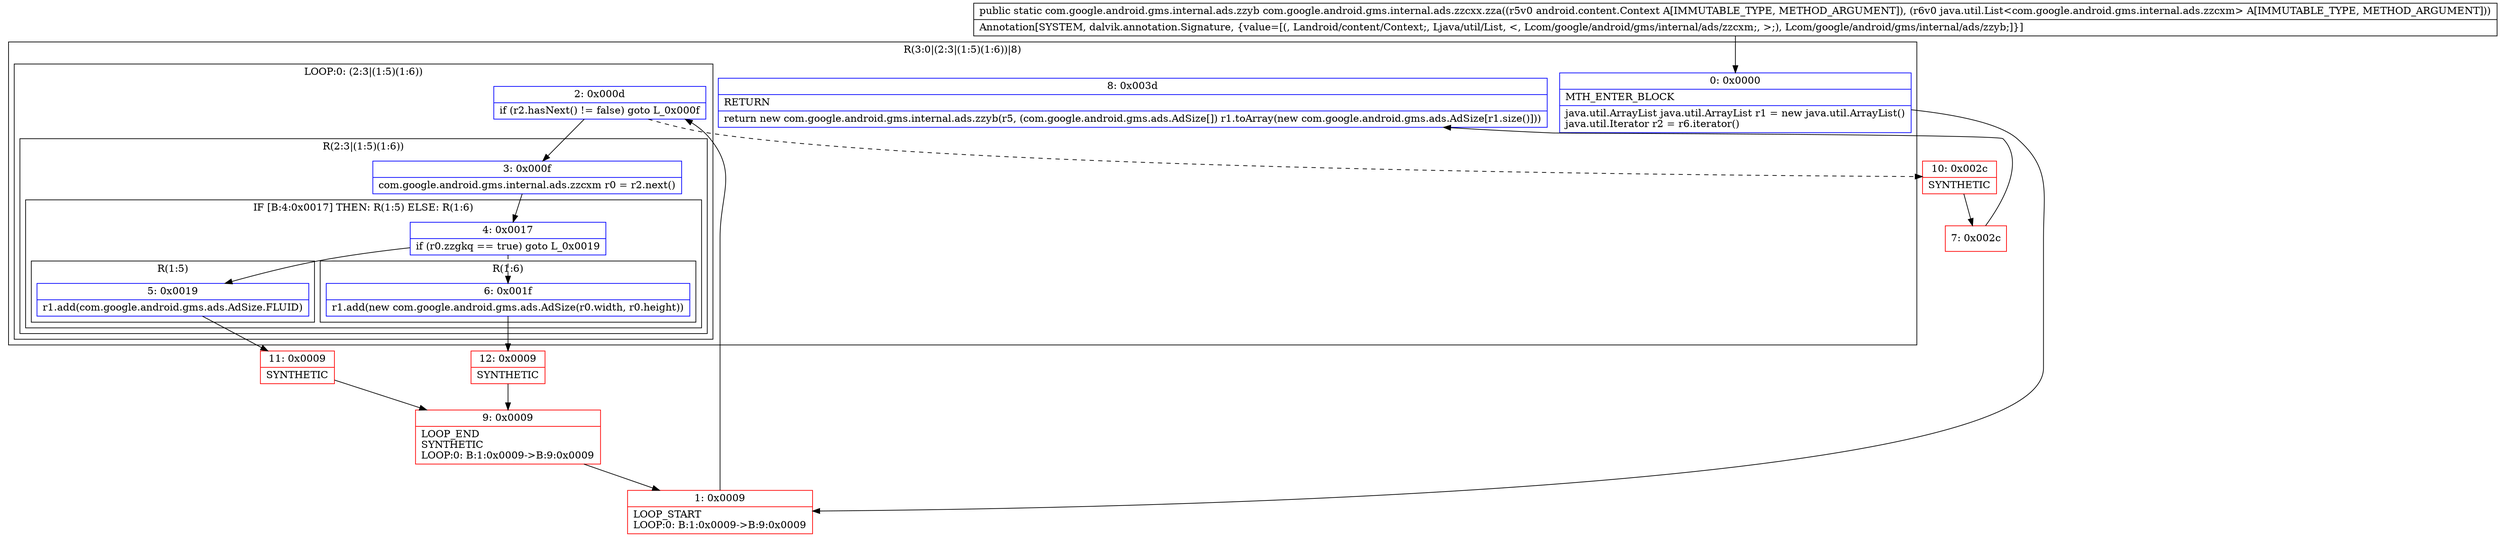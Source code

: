 digraph "CFG forcom.google.android.gms.internal.ads.zzcxx.zza(Landroid\/content\/Context;Ljava\/util\/List;)Lcom\/google\/android\/gms\/internal\/ads\/zzyb;" {
subgraph cluster_Region_1216211184 {
label = "R(3:0|(2:3|(1:5)(1:6))|8)";
node [shape=record,color=blue];
Node_0 [shape=record,label="{0\:\ 0x0000|MTH_ENTER_BLOCK\l|java.util.ArrayList java.util.ArrayList r1 = new java.util.ArrayList()\ljava.util.Iterator r2 = r6.iterator()\l}"];
subgraph cluster_LoopRegion_215184412 {
label = "LOOP:0: (2:3|(1:5)(1:6))";
node [shape=record,color=blue];
Node_2 [shape=record,label="{2\:\ 0x000d|if (r2.hasNext() != false) goto L_0x000f\l}"];
subgraph cluster_Region_726542110 {
label = "R(2:3|(1:5)(1:6))";
node [shape=record,color=blue];
Node_3 [shape=record,label="{3\:\ 0x000f|com.google.android.gms.internal.ads.zzcxm r0 = r2.next()\l}"];
subgraph cluster_IfRegion_1127088321 {
label = "IF [B:4:0x0017] THEN: R(1:5) ELSE: R(1:6)";
node [shape=record,color=blue];
Node_4 [shape=record,label="{4\:\ 0x0017|if (r0.zzgkq == true) goto L_0x0019\l}"];
subgraph cluster_Region_777574924 {
label = "R(1:5)";
node [shape=record,color=blue];
Node_5 [shape=record,label="{5\:\ 0x0019|r1.add(com.google.android.gms.ads.AdSize.FLUID)\l}"];
}
subgraph cluster_Region_1097351415 {
label = "R(1:6)";
node [shape=record,color=blue];
Node_6 [shape=record,label="{6\:\ 0x001f|r1.add(new com.google.android.gms.ads.AdSize(r0.width, r0.height))\l}"];
}
}
}
}
Node_8 [shape=record,label="{8\:\ 0x003d|RETURN\l|return new com.google.android.gms.internal.ads.zzyb(r5, (com.google.android.gms.ads.AdSize[]) r1.toArray(new com.google.android.gms.ads.AdSize[r1.size()]))\l}"];
}
Node_1 [shape=record,color=red,label="{1\:\ 0x0009|LOOP_START\lLOOP:0: B:1:0x0009\-\>B:9:0x0009\l}"];
Node_7 [shape=record,color=red,label="{7\:\ 0x002c}"];
Node_9 [shape=record,color=red,label="{9\:\ 0x0009|LOOP_END\lSYNTHETIC\lLOOP:0: B:1:0x0009\-\>B:9:0x0009\l}"];
Node_10 [shape=record,color=red,label="{10\:\ 0x002c|SYNTHETIC\l}"];
Node_11 [shape=record,color=red,label="{11\:\ 0x0009|SYNTHETIC\l}"];
Node_12 [shape=record,color=red,label="{12\:\ 0x0009|SYNTHETIC\l}"];
MethodNode[shape=record,label="{public static com.google.android.gms.internal.ads.zzyb com.google.android.gms.internal.ads.zzcxx.zza((r5v0 android.content.Context A[IMMUTABLE_TYPE, METHOD_ARGUMENT]), (r6v0 java.util.List\<com.google.android.gms.internal.ads.zzcxm\> A[IMMUTABLE_TYPE, METHOD_ARGUMENT]))  | Annotation[SYSTEM, dalvik.annotation.Signature, \{value=[(, Landroid\/content\/Context;, Ljava\/util\/List, \<, Lcom\/google\/android\/gms\/internal\/ads\/zzcxm;, \>;), Lcom\/google\/android\/gms\/internal\/ads\/zzyb;]\}]\l}"];
MethodNode -> Node_0;
Node_0 -> Node_1;
Node_2 -> Node_3;
Node_2 -> Node_10[style=dashed];
Node_3 -> Node_4;
Node_4 -> Node_5;
Node_4 -> Node_6[style=dashed];
Node_5 -> Node_11;
Node_6 -> Node_12;
Node_1 -> Node_2;
Node_7 -> Node_8;
Node_9 -> Node_1;
Node_10 -> Node_7;
Node_11 -> Node_9;
Node_12 -> Node_9;
}


